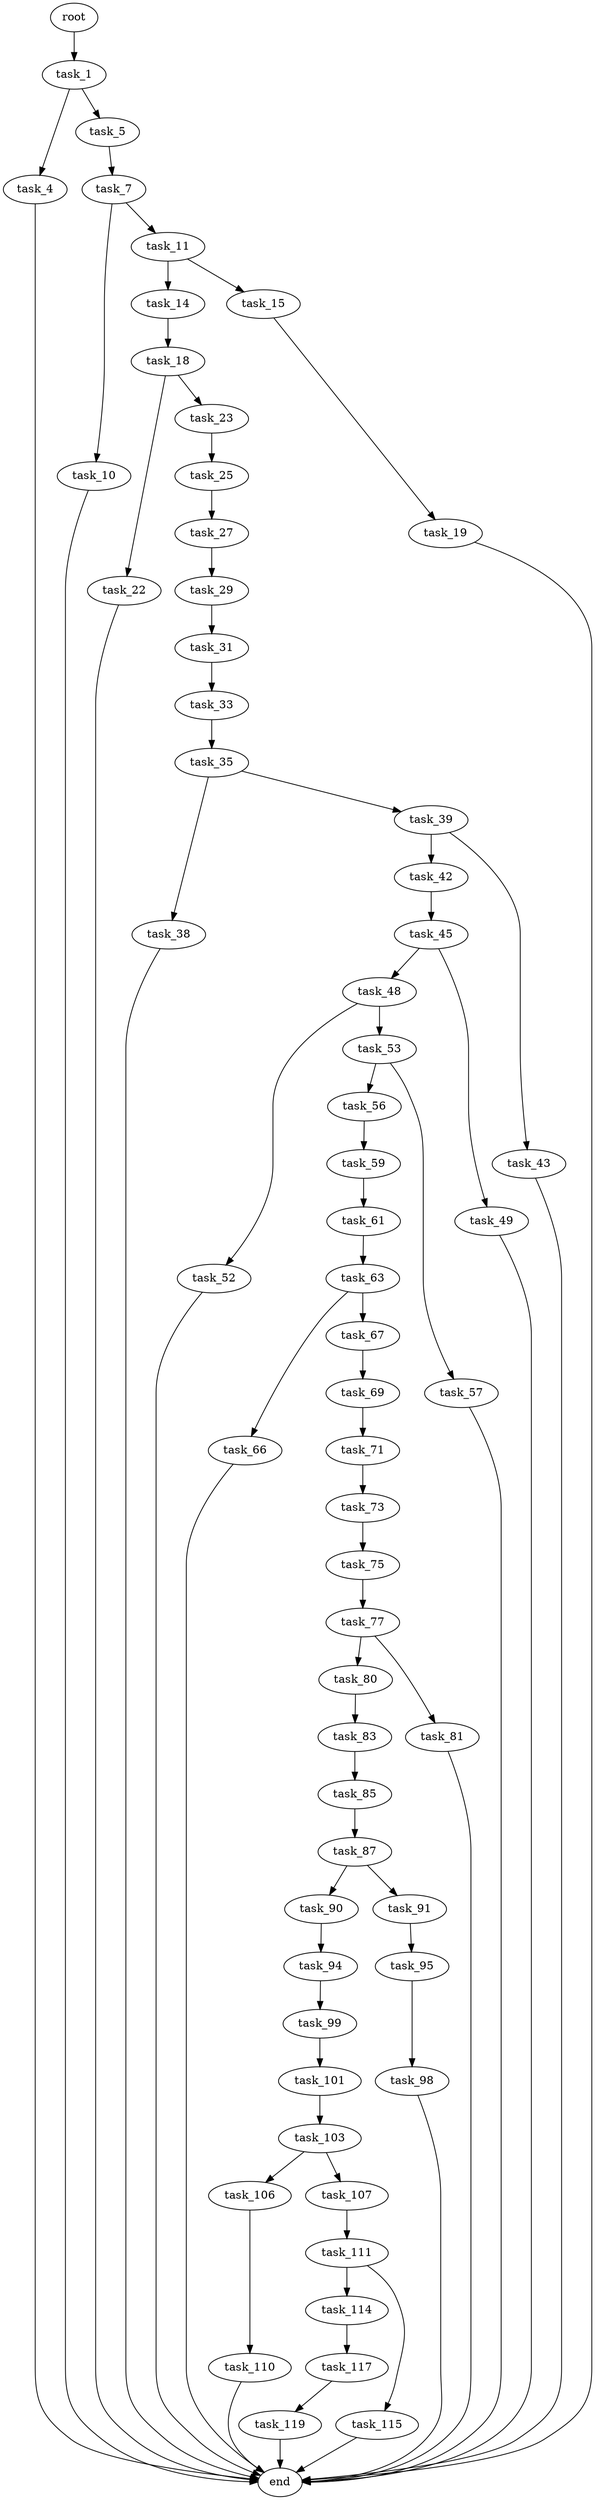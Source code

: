 digraph G {
  root [size="0.000000"];
  task_1 [size="119144562036.000000"];
  task_4 [size="933872903912.000000"];
  task_5 [size="8589934592.000000"];
  end [size="0.000000"];
  task_7 [size="1073741824000.000000"];
  task_10 [size="231928233984.000000"];
  task_11 [size="10372818489.000000"];
  task_14 [size="4202298368.000000"];
  task_15 [size="599985417228.000000"];
  task_18 [size="650253928428.000000"];
  task_19 [size="68719476736.000000"];
  task_22 [size="231928233984.000000"];
  task_23 [size="220289081045.000000"];
  task_25 [size="320261116082.000000"];
  task_27 [size="28991029248.000000"];
  task_29 [size="50133087504.000000"];
  task_31 [size="561079677476.000000"];
  task_33 [size="167422226712.000000"];
  task_35 [size="12535375312.000000"];
  task_38 [size="8589934592.000000"];
  task_39 [size="28991029248.000000"];
  task_42 [size="549755813888.000000"];
  task_43 [size="60661927908.000000"];
  task_45 [size="8589934592.000000"];
  task_48 [size="134217728000.000000"];
  task_49 [size="5550294522.000000"];
  task_52 [size="8024395966.000000"];
  task_53 [size="39261414815.000000"];
  task_56 [size="140186401831.000000"];
  task_57 [size="134217728000.000000"];
  task_59 [size="128499942504.000000"];
  task_61 [size="8404189381.000000"];
  task_63 [size="2487734692.000000"];
  task_66 [size="93452384298.000000"];
  task_67 [size="20457751762.000000"];
  task_69 [size="52678375724.000000"];
  task_71 [size="17531777484.000000"];
  task_73 [size="11462899297.000000"];
  task_75 [size="34018163616.000000"];
  task_77 [size="536184983620.000000"];
  task_80 [size="499887156.000000"];
  task_81 [size="5515011902.000000"];
  task_83 [size="446949969523.000000"];
  task_85 [size="1915847190.000000"];
  task_87 [size="32428230571.000000"];
  task_90 [size="30970780115.000000"];
  task_91 [size="17794871225.000000"];
  task_94 [size="8589934592.000000"];
  task_95 [size="63433577364.000000"];
  task_99 [size="1185815626.000000"];
  task_98 [size="134217728000.000000"];
  task_101 [size="8589934592.000000"];
  task_103 [size="440119660448.000000"];
  task_106 [size="4631236760.000000"];
  task_107 [size="382288122233.000000"];
  task_110 [size="7958548042.000000"];
  task_111 [size="5004613405.000000"];
  task_114 [size="4025819379.000000"];
  task_115 [size="9090070946.000000"];
  task_117 [size="417701912197.000000"];
  task_119 [size="19211873741.000000"];

  root -> task_1 [size="1.000000"];
  task_1 -> task_4 [size="134217728.000000"];
  task_1 -> task_5 [size="134217728.000000"];
  task_4 -> end [size="1.000000"];
  task_5 -> task_7 [size="33554432.000000"];
  task_7 -> task_10 [size="838860800.000000"];
  task_7 -> task_11 [size="838860800.000000"];
  task_10 -> end [size="1.000000"];
  task_11 -> task_14 [size="411041792.000000"];
  task_11 -> task_15 [size="411041792.000000"];
  task_14 -> task_18 [size="75497472.000000"];
  task_15 -> task_19 [size="679477248.000000"];
  task_18 -> task_22 [size="536870912.000000"];
  task_18 -> task_23 [size="536870912.000000"];
  task_19 -> end [size="1.000000"];
  task_22 -> end [size="1.000000"];
  task_23 -> task_25 [size="411041792.000000"];
  task_25 -> task_27 [size="411041792.000000"];
  task_27 -> task_29 [size="75497472.000000"];
  task_29 -> task_31 [size="134217728.000000"];
  task_31 -> task_33 [size="411041792.000000"];
  task_33 -> task_35 [size="536870912.000000"];
  task_35 -> task_38 [size="209715200.000000"];
  task_35 -> task_39 [size="209715200.000000"];
  task_38 -> end [size="1.000000"];
  task_39 -> task_42 [size="75497472.000000"];
  task_39 -> task_43 [size="75497472.000000"];
  task_42 -> task_45 [size="536870912.000000"];
  task_43 -> end [size="1.000000"];
  task_45 -> task_48 [size="33554432.000000"];
  task_45 -> task_49 [size="33554432.000000"];
  task_48 -> task_52 [size="209715200.000000"];
  task_48 -> task_53 [size="209715200.000000"];
  task_49 -> end [size="1.000000"];
  task_52 -> end [size="1.000000"];
  task_53 -> task_56 [size="75497472.000000"];
  task_53 -> task_57 [size="75497472.000000"];
  task_56 -> task_59 [size="209715200.000000"];
  task_57 -> end [size="1.000000"];
  task_59 -> task_61 [size="134217728.000000"];
  task_61 -> task_63 [size="209715200.000000"];
  task_63 -> task_66 [size="75497472.000000"];
  task_63 -> task_67 [size="75497472.000000"];
  task_66 -> end [size="1.000000"];
  task_67 -> task_69 [size="33554432.000000"];
  task_69 -> task_71 [size="75497472.000000"];
  task_71 -> task_73 [size="536870912.000000"];
  task_73 -> task_75 [size="411041792.000000"];
  task_75 -> task_77 [size="679477248.000000"];
  task_77 -> task_80 [size="536870912.000000"];
  task_77 -> task_81 [size="536870912.000000"];
  task_80 -> task_83 [size="33554432.000000"];
  task_81 -> end [size="1.000000"];
  task_83 -> task_85 [size="301989888.000000"];
  task_85 -> task_87 [size="209715200.000000"];
  task_87 -> task_90 [size="33554432.000000"];
  task_87 -> task_91 [size="33554432.000000"];
  task_90 -> task_94 [size="33554432.000000"];
  task_91 -> task_95 [size="301989888.000000"];
  task_94 -> task_99 [size="33554432.000000"];
  task_95 -> task_98 [size="134217728.000000"];
  task_99 -> task_101 [size="33554432.000000"];
  task_98 -> end [size="1.000000"];
  task_101 -> task_103 [size="33554432.000000"];
  task_103 -> task_106 [size="536870912.000000"];
  task_103 -> task_107 [size="536870912.000000"];
  task_106 -> task_110 [size="75497472.000000"];
  task_107 -> task_111 [size="301989888.000000"];
  task_110 -> end [size="1.000000"];
  task_111 -> task_114 [size="134217728.000000"];
  task_111 -> task_115 [size="134217728.000000"];
  task_114 -> task_117 [size="209715200.000000"];
  task_115 -> end [size="1.000000"];
  task_117 -> task_119 [size="838860800.000000"];
  task_119 -> end [size="1.000000"];
}
